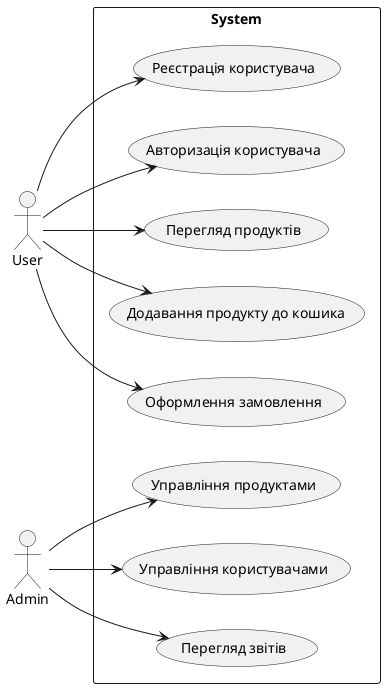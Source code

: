 @startuml
left to right direction

actor User
actor Admin

rectangle System {
    User --> (Реєстрація користувача)
    User --> (Авторизація користувача)
    User --> (Перегляд продуктів)
    User --> (Додавання продукту до кошика)
    User --> (Оформлення замовлення)
    
    Admin --> (Управління продуктами)
    Admin --> (Управління користувачами)
    Admin --> (Перегляд звітів)
}
@enduml
